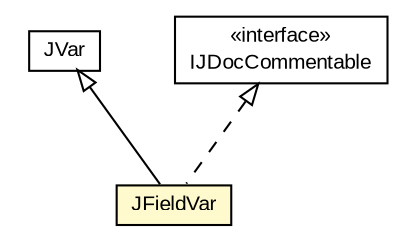 #!/usr/local/bin/dot
#
# Class diagram 
# Generated by UMLGraph version 5.1 (http://www.umlgraph.org/)
#

digraph G {
	edge [fontname="arial",fontsize=10,labelfontname="arial",labelfontsize=10];
	node [fontname="arial",fontsize=10,shape=plaintext];
	nodesep=0.25;
	ranksep=0.5;
	// com.helger.jcodemodel.JVar
	c3757 [label=<<table title="com.helger.jcodemodel.JVar" border="0" cellborder="1" cellspacing="0" cellpadding="2" port="p" href="./JVar.html">
		<tr><td><table border="0" cellspacing="0" cellpadding="1">
<tr><td align="center" balign="center"> JVar </td></tr>
		</table></td></tr>
		</table>>, fontname="arial", fontcolor="black", fontsize=10.0];
	// com.helger.jcodemodel.JFieldVar
	c3785 [label=<<table title="com.helger.jcodemodel.JFieldVar" border="0" cellborder="1" cellspacing="0" cellpadding="2" port="p" bgcolor="lemonChiffon" href="./JFieldVar.html">
		<tr><td><table border="0" cellspacing="0" cellpadding="1">
<tr><td align="center" balign="center"> JFieldVar </td></tr>
		</table></td></tr>
		</table>>, fontname="arial", fontcolor="black", fontsize=10.0];
	// com.helger.jcodemodel.IJDocCommentable
	c3824 [label=<<table title="com.helger.jcodemodel.IJDocCommentable" border="0" cellborder="1" cellspacing="0" cellpadding="2" port="p" href="./IJDocCommentable.html">
		<tr><td><table border="0" cellspacing="0" cellpadding="1">
<tr><td align="center" balign="center"> &#171;interface&#187; </td></tr>
<tr><td align="center" balign="center"> IJDocCommentable </td></tr>
		</table></td></tr>
		</table>>, fontname="arial", fontcolor="black", fontsize=10.0];
	//com.helger.jcodemodel.JFieldVar extends com.helger.jcodemodel.JVar
	c3757:p -> c3785:p [dir=back,arrowtail=empty];
	//com.helger.jcodemodel.JFieldVar implements com.helger.jcodemodel.IJDocCommentable
	c3824:p -> c3785:p [dir=back,arrowtail=empty,style=dashed];
}

